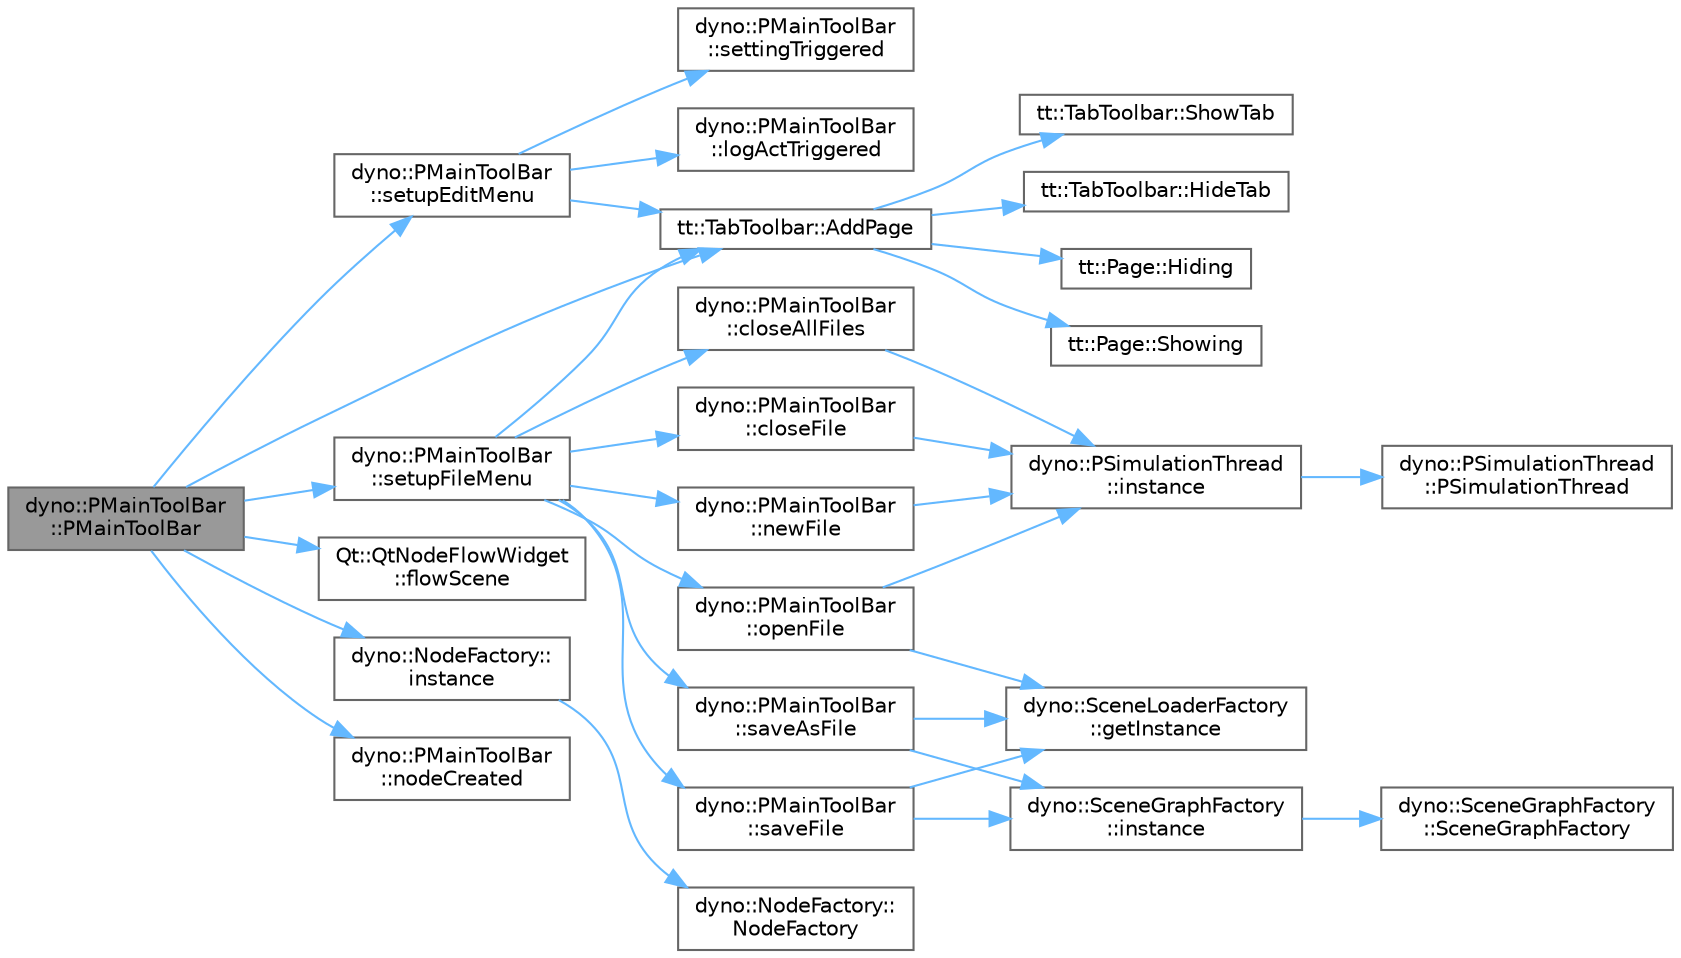digraph "dyno::PMainToolBar::PMainToolBar"
{
 // LATEX_PDF_SIZE
  bgcolor="transparent";
  edge [fontname=Helvetica,fontsize=10,labelfontname=Helvetica,labelfontsize=10];
  node [fontname=Helvetica,fontsize=10,shape=box,height=0.2,width=0.4];
  rankdir="LR";
  Node1 [id="Node000001",label="dyno::PMainToolBar\l::PMainToolBar",height=0.2,width=0.4,color="gray40", fillcolor="grey60", style="filled", fontcolor="black",tooltip=" "];
  Node1 -> Node2 [id="edge1_Node000001_Node000002",color="steelblue1",style="solid",tooltip=" "];
  Node2 [id="Node000002",label="tt::TabToolbar::AddPage",height=0.2,width=0.4,color="grey40", fillcolor="white", style="filled",URL="$classtt_1_1_tab_toolbar.html#a8921574120d95c3f4830405a349d13a8",tooltip=" "];
  Node2 -> Node3 [id="edge2_Node000002_Node000003",color="steelblue1",style="solid",tooltip=" "];
  Node3 [id="Node000003",label="tt::TabToolbar::HideTab",height=0.2,width=0.4,color="grey40", fillcolor="white", style="filled",URL="$classtt_1_1_tab_toolbar.html#a30efa7fdcf811ba6eff9e7e0661b0373",tooltip=" "];
  Node2 -> Node4 [id="edge3_Node000002_Node000004",color="steelblue1",style="solid",tooltip=" "];
  Node4 [id="Node000004",label="tt::Page::Hiding",height=0.2,width=0.4,color="grey40", fillcolor="white", style="filled",URL="$classtt_1_1_page.html#a47543f412c695d2fe01f4ab6e31c851e",tooltip=" "];
  Node2 -> Node5 [id="edge4_Node000002_Node000005",color="steelblue1",style="solid",tooltip=" "];
  Node5 [id="Node000005",label="tt::Page::Showing",height=0.2,width=0.4,color="grey40", fillcolor="white", style="filled",URL="$classtt_1_1_page.html#ac7d5cb87fe759b1aa1564e8208a7f67d",tooltip=" "];
  Node2 -> Node6 [id="edge5_Node000002_Node000006",color="steelblue1",style="solid",tooltip=" "];
  Node6 [id="Node000006",label="tt::TabToolbar::ShowTab",height=0.2,width=0.4,color="grey40", fillcolor="white", style="filled",URL="$classtt_1_1_tab_toolbar.html#a2022e1ba1cdda827d0a1a128d60844b0",tooltip=" "];
  Node1 -> Node7 [id="edge6_Node000001_Node000007",color="steelblue1",style="solid",tooltip=" "];
  Node7 [id="Node000007",label="Qt::QtNodeFlowWidget\l::flowScene",height=0.2,width=0.4,color="grey40", fillcolor="white", style="filled",URL="$class_qt_1_1_qt_node_flow_widget.html#a17c1ab95842a6def36df6962ad45a32b",tooltip=" "];
  Node1 -> Node8 [id="edge7_Node000001_Node000008",color="steelblue1",style="solid",tooltip=" "];
  Node8 [id="Node000008",label="dyno::NodeFactory::\linstance",height=0.2,width=0.4,color="grey40", fillcolor="white", style="filled",URL="$classdyno_1_1_node_factory.html#a2af35245b77faa975d112f3cab41fd29",tooltip=" "];
  Node8 -> Node9 [id="edge8_Node000008_Node000009",color="steelblue1",style="solid",tooltip=" "];
  Node9 [id="Node000009",label="dyno::NodeFactory::\lNodeFactory",height=0.2,width=0.4,color="grey40", fillcolor="white", style="filled",URL="$classdyno_1_1_node_factory.html#a15939f28f204fd9a4c099a59a2ca24c8",tooltip=" "];
  Node1 -> Node10 [id="edge9_Node000001_Node000010",color="steelblue1",style="solid",tooltip=" "];
  Node10 [id="Node000010",label="dyno::PMainToolBar\l::nodeCreated",height=0.2,width=0.4,color="grey40", fillcolor="white", style="filled",URL="$classdyno_1_1_p_main_tool_bar.html#aa3fe8fd9a307bff07fa86adcd6401d9d",tooltip=" "];
  Node1 -> Node11 [id="edge10_Node000001_Node000011",color="steelblue1",style="solid",tooltip=" "];
  Node11 [id="Node000011",label="dyno::PMainToolBar\l::setupEditMenu",height=0.2,width=0.4,color="grey40", fillcolor="white", style="filled",URL="$classdyno_1_1_p_main_tool_bar.html#aecfcac7d60e793402f40687371224ed4",tooltip=" "];
  Node11 -> Node2 [id="edge11_Node000011_Node000002",color="steelblue1",style="solid",tooltip=" "];
  Node11 -> Node12 [id="edge12_Node000011_Node000012",color="steelblue1",style="solid",tooltip=" "];
  Node12 [id="Node000012",label="dyno::PMainToolBar\l::logActTriggered",height=0.2,width=0.4,color="grey40", fillcolor="white", style="filled",URL="$classdyno_1_1_p_main_tool_bar.html#a5c783ca19bff4c19cffa2839ceacc26b",tooltip=" "];
  Node11 -> Node13 [id="edge13_Node000011_Node000013",color="steelblue1",style="solid",tooltip=" "];
  Node13 [id="Node000013",label="dyno::PMainToolBar\l::settingTriggered",height=0.2,width=0.4,color="grey40", fillcolor="white", style="filled",URL="$classdyno_1_1_p_main_tool_bar.html#ae48d828e68ec0a59aed85b414973a802",tooltip=" "];
  Node1 -> Node14 [id="edge14_Node000001_Node000014",color="steelblue1",style="solid",tooltip=" "];
  Node14 [id="Node000014",label="dyno::PMainToolBar\l::setupFileMenu",height=0.2,width=0.4,color="grey40", fillcolor="white", style="filled",URL="$classdyno_1_1_p_main_tool_bar.html#a6b53ba64787d2d933c003265365b6fe7",tooltip=" "];
  Node14 -> Node2 [id="edge15_Node000014_Node000002",color="steelblue1",style="solid",tooltip=" "];
  Node14 -> Node15 [id="edge16_Node000014_Node000015",color="steelblue1",style="solid",tooltip=" "];
  Node15 [id="Node000015",label="dyno::PMainToolBar\l::closeAllFiles",height=0.2,width=0.4,color="grey40", fillcolor="white", style="filled",URL="$classdyno_1_1_p_main_tool_bar.html#a9653baebfcc3e4973fd992ef894dca22",tooltip=" "];
  Node15 -> Node16 [id="edge17_Node000015_Node000016",color="steelblue1",style="solid",tooltip=" "];
  Node16 [id="Node000016",label="dyno::PSimulationThread\l::instance",height=0.2,width=0.4,color="grey40", fillcolor="white", style="filled",URL="$classdyno_1_1_p_simulation_thread.html#aa6c154b97badd562a3d04e7bf3b736b1",tooltip=" "];
  Node16 -> Node17 [id="edge18_Node000016_Node000017",color="steelblue1",style="solid",tooltip=" "];
  Node17 [id="Node000017",label="dyno::PSimulationThread\l::PSimulationThread",height=0.2,width=0.4,color="grey40", fillcolor="white", style="filled",URL="$classdyno_1_1_p_simulation_thread.html#af8a98174b18d5f7895c5f0f40015f106",tooltip=" "];
  Node14 -> Node18 [id="edge19_Node000014_Node000018",color="steelblue1",style="solid",tooltip=" "];
  Node18 [id="Node000018",label="dyno::PMainToolBar\l::closeFile",height=0.2,width=0.4,color="grey40", fillcolor="white", style="filled",URL="$classdyno_1_1_p_main_tool_bar.html#a0751d47406ef49276f2d3bba90f7caa1",tooltip=" "];
  Node18 -> Node16 [id="edge20_Node000018_Node000016",color="steelblue1",style="solid",tooltip=" "];
  Node14 -> Node19 [id="edge21_Node000014_Node000019",color="steelblue1",style="solid",tooltip=" "];
  Node19 [id="Node000019",label="dyno::PMainToolBar\l::newFile",height=0.2,width=0.4,color="grey40", fillcolor="white", style="filled",URL="$classdyno_1_1_p_main_tool_bar.html#a3af1c72535cdbd8fdbb014258796056b",tooltip=" "];
  Node19 -> Node16 [id="edge22_Node000019_Node000016",color="steelblue1",style="solid",tooltip=" "];
  Node14 -> Node20 [id="edge23_Node000014_Node000020",color="steelblue1",style="solid",tooltip=" "];
  Node20 [id="Node000020",label="dyno::PMainToolBar\l::openFile",height=0.2,width=0.4,color="grey40", fillcolor="white", style="filled",URL="$classdyno_1_1_p_main_tool_bar.html#a1913f593c59544df8db25c688286751e",tooltip=" "];
  Node20 -> Node21 [id="edge24_Node000020_Node000021",color="steelblue1",style="solid",tooltip=" "];
  Node21 [id="Node000021",label="dyno::SceneLoaderFactory\l::getInstance",height=0.2,width=0.4,color="grey40", fillcolor="white", style="filled",URL="$classdyno_1_1_scene_loader_factory.html#a2f9bbd5f40b3737227c24332442acf9e",tooltip="Get the ObjectFactory singleton instance."];
  Node20 -> Node16 [id="edge25_Node000020_Node000016",color="steelblue1",style="solid",tooltip=" "];
  Node14 -> Node22 [id="edge26_Node000014_Node000022",color="steelblue1",style="solid",tooltip=" "];
  Node22 [id="Node000022",label="dyno::PMainToolBar\l::saveAsFile",height=0.2,width=0.4,color="grey40", fillcolor="white", style="filled",URL="$classdyno_1_1_p_main_tool_bar.html#a56b0b789252be19511aaa9609970fabb",tooltip=" "];
  Node22 -> Node21 [id="edge27_Node000022_Node000021",color="steelblue1",style="solid",tooltip=" "];
  Node22 -> Node23 [id="edge28_Node000022_Node000023",color="steelblue1",style="solid",tooltip=" "];
  Node23 [id="Node000023",label="dyno::SceneGraphFactory\l::instance",height=0.2,width=0.4,color="grey40", fillcolor="white", style="filled",URL="$classdyno_1_1_scene_graph_factory.html#a734602c4eaa53d89bd0293015383677b",tooltip=" "];
  Node23 -> Node24 [id="edge29_Node000023_Node000024",color="steelblue1",style="solid",tooltip=" "];
  Node24 [id="Node000024",label="dyno::SceneGraphFactory\l::SceneGraphFactory",height=0.2,width=0.4,color="grey40", fillcolor="white", style="filled",URL="$classdyno_1_1_scene_graph_factory.html#a8903c0a4594870792c19db4302361bad",tooltip=" "];
  Node14 -> Node25 [id="edge30_Node000014_Node000025",color="steelblue1",style="solid",tooltip=" "];
  Node25 [id="Node000025",label="dyno::PMainToolBar\l::saveFile",height=0.2,width=0.4,color="grey40", fillcolor="white", style="filled",URL="$classdyno_1_1_p_main_tool_bar.html#af0b8639a24417920462721be88ab6a88",tooltip=" "];
  Node25 -> Node21 [id="edge31_Node000025_Node000021",color="steelblue1",style="solid",tooltip=" "];
  Node25 -> Node23 [id="edge32_Node000025_Node000023",color="steelblue1",style="solid",tooltip=" "];
}
